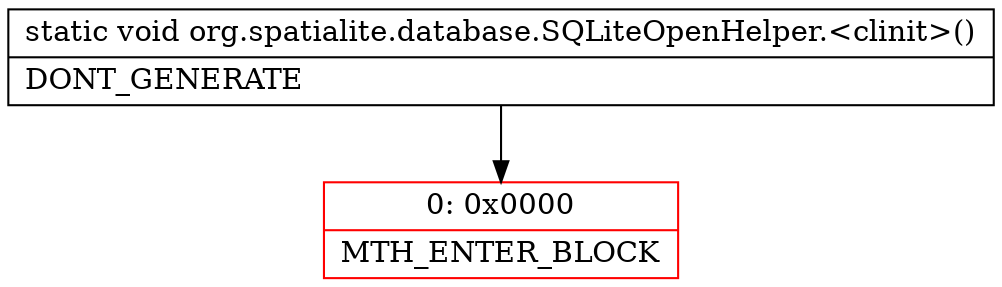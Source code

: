 digraph "CFG fororg.spatialite.database.SQLiteOpenHelper.\<clinit\>()V" {
subgraph cluster_Region_1327030459 {
label = "R(0)";
node [shape=record,color=blue];
}
Node_0 [shape=record,color=red,label="{0\:\ 0x0000|MTH_ENTER_BLOCK\l}"];
MethodNode[shape=record,label="{static void org.spatialite.database.SQLiteOpenHelper.\<clinit\>()  | DONT_GENERATE\l}"];
MethodNode -> Node_0;
}


